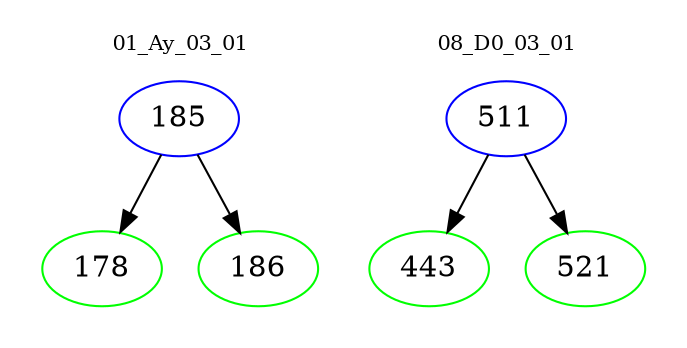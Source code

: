digraph{
subgraph cluster_0 {
color = white
label = "01_Ay_03_01";
fontsize=10;
T0_185 [label="185", color="blue"]
T0_185 -> T0_178 [color="black"]
T0_178 [label="178", color="green"]
T0_185 -> T0_186 [color="black"]
T0_186 [label="186", color="green"]
}
subgraph cluster_1 {
color = white
label = "08_D0_03_01";
fontsize=10;
T1_511 [label="511", color="blue"]
T1_511 -> T1_443 [color="black"]
T1_443 [label="443", color="green"]
T1_511 -> T1_521 [color="black"]
T1_521 [label="521", color="green"]
}
}
